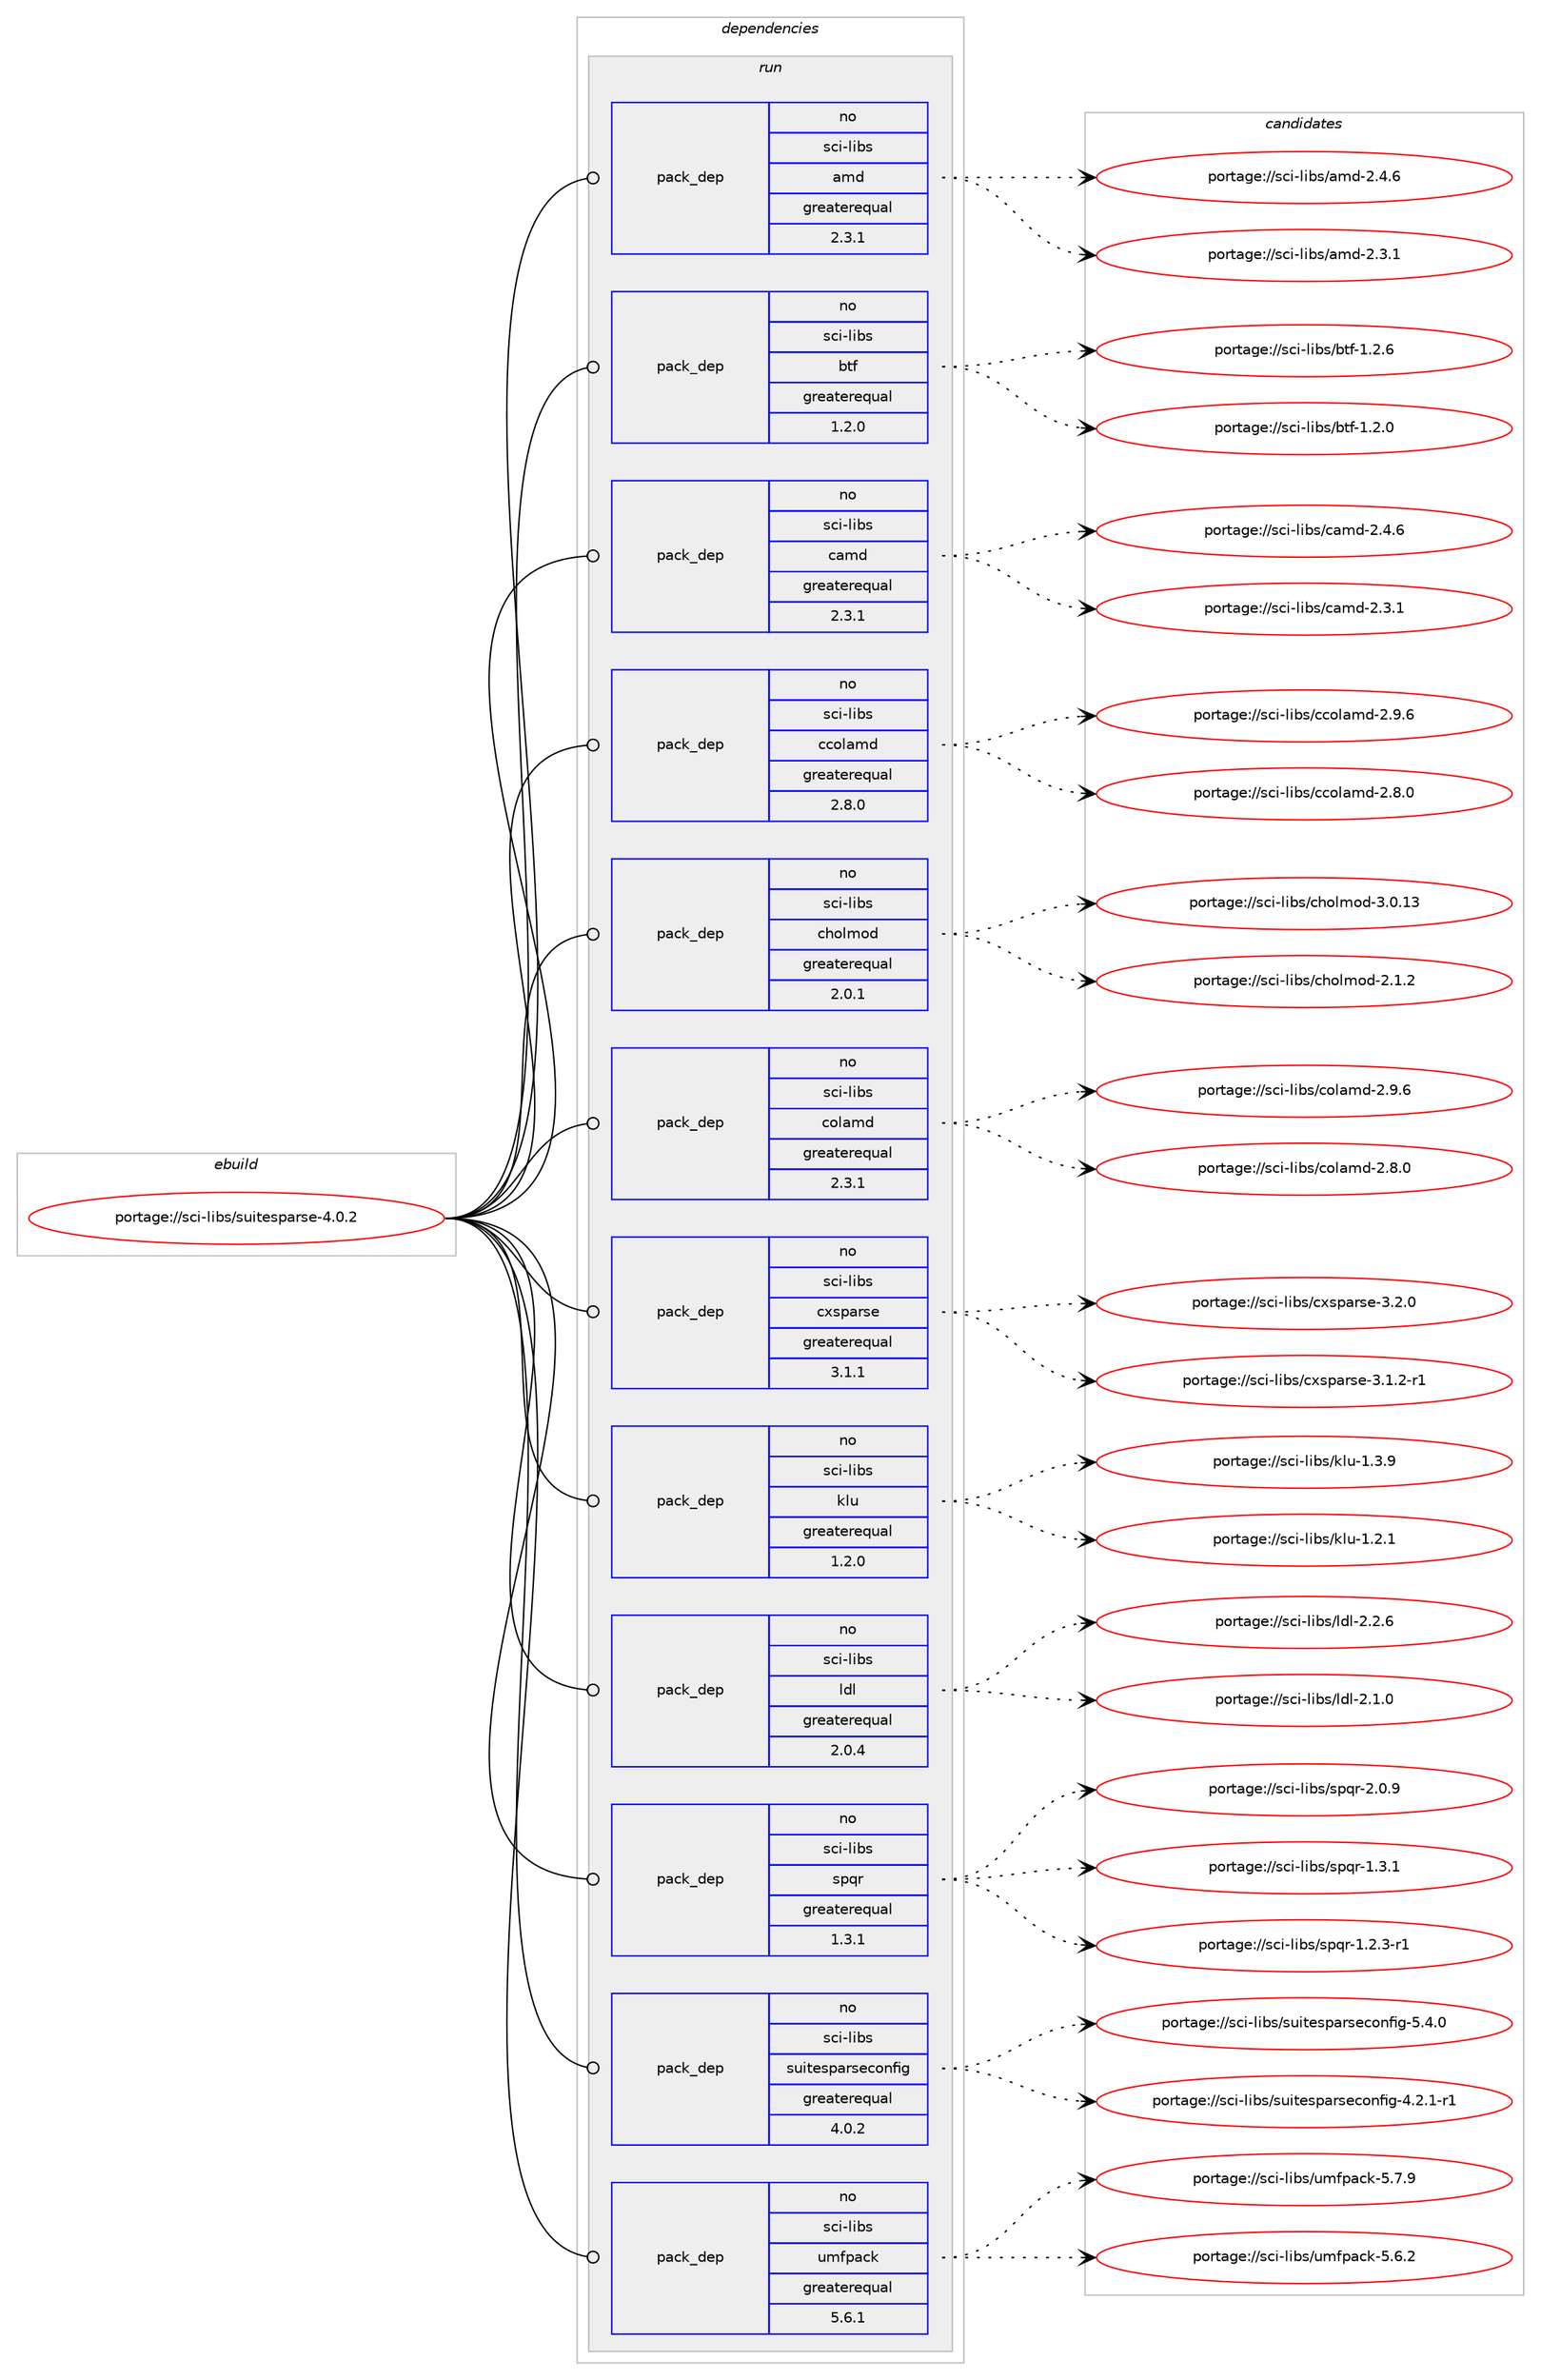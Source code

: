 digraph prolog {

# *************
# Graph options
# *************

newrank=true;
concentrate=true;
compound=true;
graph [rankdir=LR,fontname=Helvetica,fontsize=10,ranksep=1.5];#, ranksep=2.5, nodesep=0.2];
edge  [arrowhead=vee];
node  [fontname=Helvetica,fontsize=10];

# **********
# The ebuild
# **********

subgraph cluster_leftcol {
color=gray;
rank=same;
label=<<i>ebuild</i>>;
id [label="portage://sci-libs/suitesparse-4.0.2", color=red, width=4, href="../sci-libs/suitesparse-4.0.2.svg"];
}

# ****************
# The dependencies
# ****************

subgraph cluster_midcol {
color=gray;
label=<<i>dependencies</i>>;
subgraph cluster_compile {
fillcolor="#eeeeee";
style=filled;
label=<<i>compile</i>>;
}
subgraph cluster_compileandrun {
fillcolor="#eeeeee";
style=filled;
label=<<i>compile and run</i>>;
}
subgraph cluster_run {
fillcolor="#eeeeee";
style=filled;
label=<<i>run</i>>;
subgraph pack13963 {
dependency17033 [label=<<TABLE BORDER="0" CELLBORDER="1" CELLSPACING="0" CELLPADDING="4" WIDTH="220"><TR><TD ROWSPAN="6" CELLPADDING="30">pack_dep</TD></TR><TR><TD WIDTH="110">no</TD></TR><TR><TD>sci-libs</TD></TR><TR><TD>amd</TD></TR><TR><TD>greaterequal</TD></TR><TR><TD>2.3.1</TD></TR></TABLE>>, shape=none, color=blue];
}
id:e -> dependency17033:w [weight=20,style="solid",arrowhead="odot"];
subgraph pack13964 {
dependency17034 [label=<<TABLE BORDER="0" CELLBORDER="1" CELLSPACING="0" CELLPADDING="4" WIDTH="220"><TR><TD ROWSPAN="6" CELLPADDING="30">pack_dep</TD></TR><TR><TD WIDTH="110">no</TD></TR><TR><TD>sci-libs</TD></TR><TR><TD>btf</TD></TR><TR><TD>greaterequal</TD></TR><TR><TD>1.2.0</TD></TR></TABLE>>, shape=none, color=blue];
}
id:e -> dependency17034:w [weight=20,style="solid",arrowhead="odot"];
subgraph pack13965 {
dependency17035 [label=<<TABLE BORDER="0" CELLBORDER="1" CELLSPACING="0" CELLPADDING="4" WIDTH="220"><TR><TD ROWSPAN="6" CELLPADDING="30">pack_dep</TD></TR><TR><TD WIDTH="110">no</TD></TR><TR><TD>sci-libs</TD></TR><TR><TD>camd</TD></TR><TR><TD>greaterequal</TD></TR><TR><TD>2.3.1</TD></TR></TABLE>>, shape=none, color=blue];
}
id:e -> dependency17035:w [weight=20,style="solid",arrowhead="odot"];
subgraph pack13966 {
dependency17036 [label=<<TABLE BORDER="0" CELLBORDER="1" CELLSPACING="0" CELLPADDING="4" WIDTH="220"><TR><TD ROWSPAN="6" CELLPADDING="30">pack_dep</TD></TR><TR><TD WIDTH="110">no</TD></TR><TR><TD>sci-libs</TD></TR><TR><TD>ccolamd</TD></TR><TR><TD>greaterequal</TD></TR><TR><TD>2.8.0</TD></TR></TABLE>>, shape=none, color=blue];
}
id:e -> dependency17036:w [weight=20,style="solid",arrowhead="odot"];
subgraph pack13967 {
dependency17037 [label=<<TABLE BORDER="0" CELLBORDER="1" CELLSPACING="0" CELLPADDING="4" WIDTH="220"><TR><TD ROWSPAN="6" CELLPADDING="30">pack_dep</TD></TR><TR><TD WIDTH="110">no</TD></TR><TR><TD>sci-libs</TD></TR><TR><TD>cholmod</TD></TR><TR><TD>greaterequal</TD></TR><TR><TD>2.0.1</TD></TR></TABLE>>, shape=none, color=blue];
}
id:e -> dependency17037:w [weight=20,style="solid",arrowhead="odot"];
subgraph pack13968 {
dependency17038 [label=<<TABLE BORDER="0" CELLBORDER="1" CELLSPACING="0" CELLPADDING="4" WIDTH="220"><TR><TD ROWSPAN="6" CELLPADDING="30">pack_dep</TD></TR><TR><TD WIDTH="110">no</TD></TR><TR><TD>sci-libs</TD></TR><TR><TD>colamd</TD></TR><TR><TD>greaterequal</TD></TR><TR><TD>2.3.1</TD></TR></TABLE>>, shape=none, color=blue];
}
id:e -> dependency17038:w [weight=20,style="solid",arrowhead="odot"];
subgraph pack13969 {
dependency17039 [label=<<TABLE BORDER="0" CELLBORDER="1" CELLSPACING="0" CELLPADDING="4" WIDTH="220"><TR><TD ROWSPAN="6" CELLPADDING="30">pack_dep</TD></TR><TR><TD WIDTH="110">no</TD></TR><TR><TD>sci-libs</TD></TR><TR><TD>cxsparse</TD></TR><TR><TD>greaterequal</TD></TR><TR><TD>3.1.1</TD></TR></TABLE>>, shape=none, color=blue];
}
id:e -> dependency17039:w [weight=20,style="solid",arrowhead="odot"];
subgraph pack13970 {
dependency17040 [label=<<TABLE BORDER="0" CELLBORDER="1" CELLSPACING="0" CELLPADDING="4" WIDTH="220"><TR><TD ROWSPAN="6" CELLPADDING="30">pack_dep</TD></TR><TR><TD WIDTH="110">no</TD></TR><TR><TD>sci-libs</TD></TR><TR><TD>klu</TD></TR><TR><TD>greaterequal</TD></TR><TR><TD>1.2.0</TD></TR></TABLE>>, shape=none, color=blue];
}
id:e -> dependency17040:w [weight=20,style="solid",arrowhead="odot"];
subgraph pack13971 {
dependency17041 [label=<<TABLE BORDER="0" CELLBORDER="1" CELLSPACING="0" CELLPADDING="4" WIDTH="220"><TR><TD ROWSPAN="6" CELLPADDING="30">pack_dep</TD></TR><TR><TD WIDTH="110">no</TD></TR><TR><TD>sci-libs</TD></TR><TR><TD>ldl</TD></TR><TR><TD>greaterequal</TD></TR><TR><TD>2.0.4</TD></TR></TABLE>>, shape=none, color=blue];
}
id:e -> dependency17041:w [weight=20,style="solid",arrowhead="odot"];
subgraph pack13972 {
dependency17042 [label=<<TABLE BORDER="0" CELLBORDER="1" CELLSPACING="0" CELLPADDING="4" WIDTH="220"><TR><TD ROWSPAN="6" CELLPADDING="30">pack_dep</TD></TR><TR><TD WIDTH="110">no</TD></TR><TR><TD>sci-libs</TD></TR><TR><TD>spqr</TD></TR><TR><TD>greaterequal</TD></TR><TR><TD>1.3.1</TD></TR></TABLE>>, shape=none, color=blue];
}
id:e -> dependency17042:w [weight=20,style="solid",arrowhead="odot"];
subgraph pack13973 {
dependency17043 [label=<<TABLE BORDER="0" CELLBORDER="1" CELLSPACING="0" CELLPADDING="4" WIDTH="220"><TR><TD ROWSPAN="6" CELLPADDING="30">pack_dep</TD></TR><TR><TD WIDTH="110">no</TD></TR><TR><TD>sci-libs</TD></TR><TR><TD>suitesparseconfig</TD></TR><TR><TD>greaterequal</TD></TR><TR><TD>4.0.2</TD></TR></TABLE>>, shape=none, color=blue];
}
id:e -> dependency17043:w [weight=20,style="solid",arrowhead="odot"];
subgraph pack13974 {
dependency17044 [label=<<TABLE BORDER="0" CELLBORDER="1" CELLSPACING="0" CELLPADDING="4" WIDTH="220"><TR><TD ROWSPAN="6" CELLPADDING="30">pack_dep</TD></TR><TR><TD WIDTH="110">no</TD></TR><TR><TD>sci-libs</TD></TR><TR><TD>umfpack</TD></TR><TR><TD>greaterequal</TD></TR><TR><TD>5.6.1</TD></TR></TABLE>>, shape=none, color=blue];
}
id:e -> dependency17044:w [weight=20,style="solid",arrowhead="odot"];
}
}

# **************
# The candidates
# **************

subgraph cluster_choices {
rank=same;
color=gray;
label=<<i>candidates</i>>;

subgraph choice13963 {
color=black;
nodesep=1;
choice1159910545108105981154797109100455046524654 [label="portage://sci-libs/amd-2.4.6", color=red, width=4,href="../sci-libs/amd-2.4.6.svg"];
choice1159910545108105981154797109100455046514649 [label="portage://sci-libs/amd-2.3.1", color=red, width=4,href="../sci-libs/amd-2.3.1.svg"];
dependency17033:e -> choice1159910545108105981154797109100455046524654:w [style=dotted,weight="100"];
dependency17033:e -> choice1159910545108105981154797109100455046514649:w [style=dotted,weight="100"];
}
subgraph choice13964 {
color=black;
nodesep=1;
choice1159910545108105981154798116102454946504654 [label="portage://sci-libs/btf-1.2.6", color=red, width=4,href="../sci-libs/btf-1.2.6.svg"];
choice1159910545108105981154798116102454946504648 [label="portage://sci-libs/btf-1.2.0", color=red, width=4,href="../sci-libs/btf-1.2.0.svg"];
dependency17034:e -> choice1159910545108105981154798116102454946504654:w [style=dotted,weight="100"];
dependency17034:e -> choice1159910545108105981154798116102454946504648:w [style=dotted,weight="100"];
}
subgraph choice13965 {
color=black;
nodesep=1;
choice115991054510810598115479997109100455046524654 [label="portage://sci-libs/camd-2.4.6", color=red, width=4,href="../sci-libs/camd-2.4.6.svg"];
choice115991054510810598115479997109100455046514649 [label="portage://sci-libs/camd-2.3.1", color=red, width=4,href="../sci-libs/camd-2.3.1.svg"];
dependency17035:e -> choice115991054510810598115479997109100455046524654:w [style=dotted,weight="100"];
dependency17035:e -> choice115991054510810598115479997109100455046514649:w [style=dotted,weight="100"];
}
subgraph choice13966 {
color=black;
nodesep=1;
choice11599105451081059811547999911110897109100455046574654 [label="portage://sci-libs/ccolamd-2.9.6", color=red, width=4,href="../sci-libs/ccolamd-2.9.6.svg"];
choice11599105451081059811547999911110897109100455046564648 [label="portage://sci-libs/ccolamd-2.8.0", color=red, width=4,href="../sci-libs/ccolamd-2.8.0.svg"];
dependency17036:e -> choice11599105451081059811547999911110897109100455046574654:w [style=dotted,weight="100"];
dependency17036:e -> choice11599105451081059811547999911110897109100455046564648:w [style=dotted,weight="100"];
}
subgraph choice13967 {
color=black;
nodesep=1;
choice115991054510810598115479910411110810911110045514648464951 [label="portage://sci-libs/cholmod-3.0.13", color=red, width=4,href="../sci-libs/cholmod-3.0.13.svg"];
choice1159910545108105981154799104111108109111100455046494650 [label="portage://sci-libs/cholmod-2.1.2", color=red, width=4,href="../sci-libs/cholmod-2.1.2.svg"];
dependency17037:e -> choice115991054510810598115479910411110810911110045514648464951:w [style=dotted,weight="100"];
dependency17037:e -> choice1159910545108105981154799104111108109111100455046494650:w [style=dotted,weight="100"];
}
subgraph choice13968 {
color=black;
nodesep=1;
choice115991054510810598115479911110897109100455046574654 [label="portage://sci-libs/colamd-2.9.6", color=red, width=4,href="../sci-libs/colamd-2.9.6.svg"];
choice115991054510810598115479911110897109100455046564648 [label="portage://sci-libs/colamd-2.8.0", color=red, width=4,href="../sci-libs/colamd-2.8.0.svg"];
dependency17038:e -> choice115991054510810598115479911110897109100455046574654:w [style=dotted,weight="100"];
dependency17038:e -> choice115991054510810598115479911110897109100455046564648:w [style=dotted,weight="100"];
}
subgraph choice13969 {
color=black;
nodesep=1;
choice115991054510810598115479912011511297114115101455146504648 [label="portage://sci-libs/cxsparse-3.2.0", color=red, width=4,href="../sci-libs/cxsparse-3.2.0.svg"];
choice1159910545108105981154799120115112971141151014551464946504511449 [label="portage://sci-libs/cxsparse-3.1.2-r1", color=red, width=4,href="../sci-libs/cxsparse-3.1.2-r1.svg"];
dependency17039:e -> choice115991054510810598115479912011511297114115101455146504648:w [style=dotted,weight="100"];
dependency17039:e -> choice1159910545108105981154799120115112971141151014551464946504511449:w [style=dotted,weight="100"];
}
subgraph choice13970 {
color=black;
nodesep=1;
choice11599105451081059811547107108117454946514657 [label="portage://sci-libs/klu-1.3.9", color=red, width=4,href="../sci-libs/klu-1.3.9.svg"];
choice11599105451081059811547107108117454946504649 [label="portage://sci-libs/klu-1.2.1", color=red, width=4,href="../sci-libs/klu-1.2.1.svg"];
dependency17040:e -> choice11599105451081059811547107108117454946514657:w [style=dotted,weight="100"];
dependency17040:e -> choice11599105451081059811547107108117454946504649:w [style=dotted,weight="100"];
}
subgraph choice13971 {
color=black;
nodesep=1;
choice11599105451081059811547108100108455046504654 [label="portage://sci-libs/ldl-2.2.6", color=red, width=4,href="../sci-libs/ldl-2.2.6.svg"];
choice11599105451081059811547108100108455046494648 [label="portage://sci-libs/ldl-2.1.0", color=red, width=4,href="../sci-libs/ldl-2.1.0.svg"];
dependency17041:e -> choice11599105451081059811547108100108455046504654:w [style=dotted,weight="100"];
dependency17041:e -> choice11599105451081059811547108100108455046494648:w [style=dotted,weight="100"];
}
subgraph choice13972 {
color=black;
nodesep=1;
choice11599105451081059811547115112113114455046484657 [label="portage://sci-libs/spqr-2.0.9", color=red, width=4,href="../sci-libs/spqr-2.0.9.svg"];
choice11599105451081059811547115112113114454946514649 [label="portage://sci-libs/spqr-1.3.1", color=red, width=4,href="../sci-libs/spqr-1.3.1.svg"];
choice115991054510810598115471151121131144549465046514511449 [label="portage://sci-libs/spqr-1.2.3-r1", color=red, width=4,href="../sci-libs/spqr-1.2.3-r1.svg"];
dependency17042:e -> choice11599105451081059811547115112113114455046484657:w [style=dotted,weight="100"];
dependency17042:e -> choice11599105451081059811547115112113114454946514649:w [style=dotted,weight="100"];
dependency17042:e -> choice115991054510810598115471151121131144549465046514511449:w [style=dotted,weight="100"];
}
subgraph choice13973 {
color=black;
nodesep=1;
choice115991054510810598115471151171051161011151129711411510199111110102105103455346524648 [label="portage://sci-libs/suitesparseconfig-5.4.0", color=red, width=4,href="../sci-libs/suitesparseconfig-5.4.0.svg"];
choice1159910545108105981154711511710511610111511297114115101991111101021051034552465046494511449 [label="portage://sci-libs/suitesparseconfig-4.2.1-r1", color=red, width=4,href="../sci-libs/suitesparseconfig-4.2.1-r1.svg"];
dependency17043:e -> choice115991054510810598115471151171051161011151129711411510199111110102105103455346524648:w [style=dotted,weight="100"];
dependency17043:e -> choice1159910545108105981154711511710511610111511297114115101991111101021051034552465046494511449:w [style=dotted,weight="100"];
}
subgraph choice13974 {
color=black;
nodesep=1;
choice115991054510810598115471171091021129799107455346554657 [label="portage://sci-libs/umfpack-5.7.9", color=red, width=4,href="../sci-libs/umfpack-5.7.9.svg"];
choice115991054510810598115471171091021129799107455346544650 [label="portage://sci-libs/umfpack-5.6.2", color=red, width=4,href="../sci-libs/umfpack-5.6.2.svg"];
dependency17044:e -> choice115991054510810598115471171091021129799107455346554657:w [style=dotted,weight="100"];
dependency17044:e -> choice115991054510810598115471171091021129799107455346544650:w [style=dotted,weight="100"];
}
}

}
